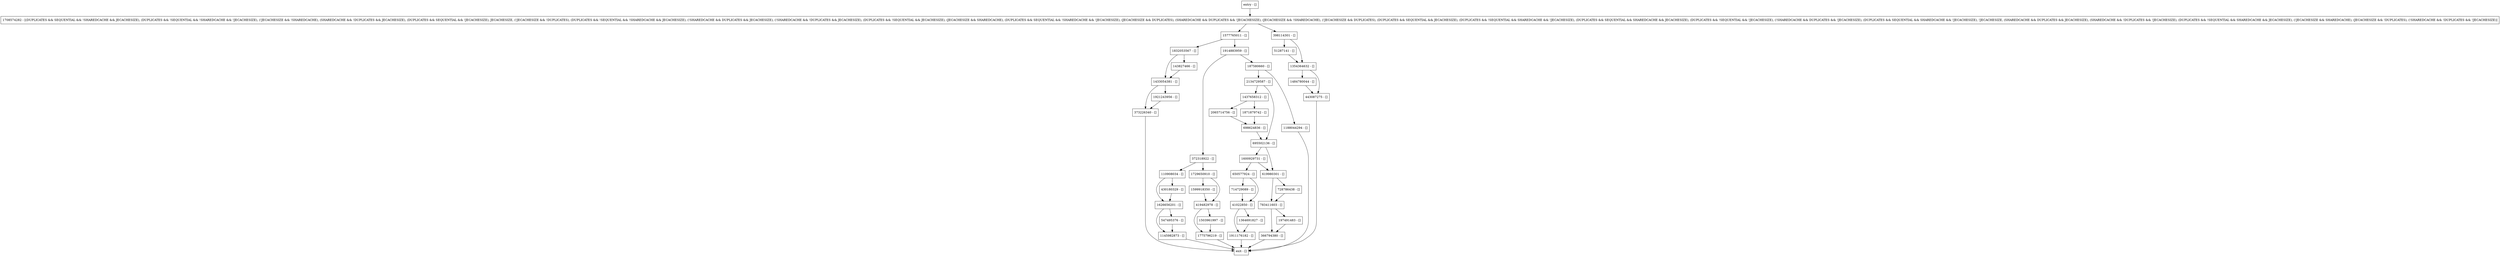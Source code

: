 digraph migratePendingLN {
node [shape=record];
1484780044 [label="1484780044 - []"];
1599918350 [label="1599918350 - []"];
373226340 [label="373226340 - []"];
366794380 [label="366794380 - []"];
2065714756 [label="2065714756 - []"];
51287141 [label="51287141 - []"];
714729089 [label="714729089 - []"];
783411603 [label="783411603 - []"];
1437658312 [label="1437658312 - []"];
2134729587 [label="2134729587 - []"];
728786438 [label="728786438 - []"];
1626656201 [label="1626656201 - []"];
698624836 [label="698624836 - []"];
1911176182 [label="1911176182 - []"];
1188044294 [label="1188044294 - []"];
1433054381 [label="1433054381 - []"];
143827466 [label="143827466 - []"];
197491483 [label="197491483 - []"];
1364691827 [label="1364691827 - []"];
650577924 [label="650577924 - []"];
1708574282 [label="1708574282 - [(DUPLICATES && SEQUENTIAL && !SHAREDCACHE && JECACHESIZE), (DUPLICATES && !SEQUENTIAL && !SHAREDCACHE && !JECACHESIZE), (!JECACHESIZE && !SHAREDCACHE), (SHAREDCACHE && !DUPLICATES && JECACHESIZE), (DUPLICATES && SEQUENTIAL && !JECACHESIZE), JECACHESIZE, (!JECACHESIZE && !DUPLICATES), (DUPLICATES && !SEQUENTIAL && !SHAREDCACHE && JECACHESIZE), (!SHAREDCACHE && DUPLICATES && JECACHESIZE), (!SHAREDCACHE && !DUPLICATES && JECACHESIZE), (DUPLICATES && !SEQUENTIAL && JECACHESIZE), (JECACHESIZE && SHAREDCACHE), (DUPLICATES && SEQUENTIAL && !SHAREDCACHE && !JECACHESIZE), (JECACHESIZE && DUPLICATES), (SHAREDCACHE && DUPLICATES && !JECACHESIZE), (JECACHESIZE && !SHAREDCACHE), (!JECACHESIZE && DUPLICATES), (DUPLICATES && SEQUENTIAL && JECACHESIZE), (DUPLICATES && !SEQUENTIAL && SHAREDCACHE && !JECACHESIZE), (DUPLICATES && SEQUENTIAL && SHAREDCACHE && JECACHESIZE), (DUPLICATES && !SEQUENTIAL && !JECACHESIZE), (!SHAREDCACHE && DUPLICATES && !JECACHESIZE), (DUPLICATES && SEQUENTIAL && SHAREDCACHE && !JECACHESIZE), !JECACHESIZE, (SHAREDCACHE && DUPLICATES && JECACHESIZE), (SHAREDCACHE && !DUPLICATES && !JECACHESIZE), (DUPLICATES && !SEQUENTIAL && SHAREDCACHE && JECACHESIZE), (!JECACHESIZE && SHAREDCACHE), (JECACHESIZE && !DUPLICATES), (!SHAREDCACHE && !DUPLICATES && !JECACHESIZE)]"];
110908034 [label="110908034 - []"];
1145982873 [label="1145982873 - []"];
1577765011 [label="1577765011 - []"];
372318922 [label="372318922 - []"];
419482978 [label="419482978 - []"];
695502136 [label="695502136 - []"];
1832053567 [label="1832053567 - []"];
443087275 [label="443087275 - []"];
547495376 [label="547495376 - []"];
1354364632 [label="1354364632 - []"];
1921243956 [label="1921243956 - []"];
1775796219 [label="1775796219 - []"];
1503961997 [label="1503961997 - []"];
41022850 [label="41022850 - []"];
1914883959 [label="1914883959 - []"];
entry [label="entry - []"];
exit [label="exit - []"];
1729650910 [label="1729650910 - []"];
430180329 [label="430180329 - []"];
1871879742 [label="1871879742 - []"];
398114301 [label="398114301 - []"];
1600929731 [label="1600929731 - []"];
187580660 [label="187580660 - []"];
619980301 [label="619980301 - []"];
entry;
exit;
1484780044 -> 443087275;
1599918350 -> 419482978;
373226340 -> exit;
366794380 -> exit;
2065714756 -> 698624836;
51287141 -> 1354364632;
714729089 -> 41022850;
783411603 -> 366794380;
783411603 -> 197491483;
1437658312 -> 1871879742;
1437658312 -> 2065714756;
2134729587 -> 1437658312;
2134729587 -> 695502136;
728786438 -> 783411603;
1626656201 -> 1145982873;
1626656201 -> 547495376;
698624836 -> 695502136;
1911176182 -> exit;
1188044294 -> exit;
1433054381 -> 373226340;
1433054381 -> 1921243956;
143827466 -> 1433054381;
197491483 -> 366794380;
1364691827 -> 1911176182;
650577924 -> 714729089;
650577924 -> 41022850;
1708574282 -> 1577765011;
1708574282 -> 398114301;
110908034 -> 430180329;
110908034 -> 1626656201;
1145982873 -> exit;
1577765011 -> 1914883959;
1577765011 -> 1832053567;
372318922 -> 110908034;
372318922 -> 1729650910;
419482978 -> 1775796219;
419482978 -> 1503961997;
695502136 -> 1600929731;
695502136 -> 619980301;
1832053567 -> 1433054381;
1832053567 -> 143827466;
443087275 -> exit;
547495376 -> 1145982873;
1354364632 -> 1484780044;
1354364632 -> 443087275;
1921243956 -> 373226340;
1775796219 -> exit;
1503961997 -> 1775796219;
41022850 -> 1911176182;
41022850 -> 1364691827;
1914883959 -> 372318922;
1914883959 -> 187580660;
entry -> 1708574282;
1729650910 -> 1599918350;
1729650910 -> 419482978;
430180329 -> 1626656201;
1871879742 -> 698624836;
398114301 -> 51287141;
398114301 -> 1354364632;
1600929731 -> 619980301;
1600929731 -> 650577924;
187580660 -> 2134729587;
187580660 -> 1188044294;
619980301 -> 728786438;
619980301 -> 783411603;
}
